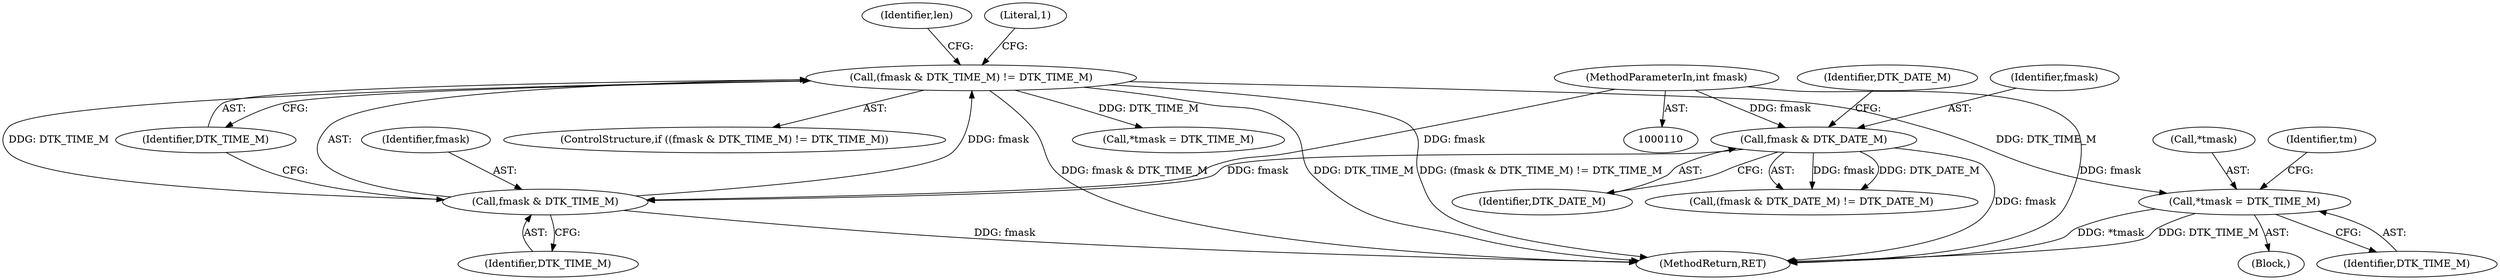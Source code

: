 digraph "0_postgres_4318daecc959886d001a6e79c6ea853e8b1dfb4b_0@pointer" {
"1000324" [label="(Call,*tmask = DTK_TIME_M)"];
"1000313" [label="(Call,(fmask & DTK_TIME_M) != DTK_TIME_M)"];
"1000314" [label="(Call,fmask & DTK_TIME_M)"];
"1000165" [label="(Call,fmask & DTK_DATE_M)"];
"1000113" [label="(MethodParameterIn,int fmask)"];
"1000113" [label="(MethodParameterIn,int fmask)"];
"1000327" [label="(Identifier,DTK_TIME_M)"];
"1000165" [label="(Call,fmask & DTK_DATE_M)"];
"1000317" [label="(Identifier,DTK_TIME_M)"];
"1000372" [label="(Call,*tmask = DTK_TIME_M)"];
"1000330" [label="(Identifier,tm)"];
"1000315" [label="(Identifier,fmask)"];
"1000408" [label="(MethodReturn,RET)"];
"1000164" [label="(Call,(fmask & DTK_DATE_M) != DTK_DATE_M)"];
"1000168" [label="(Identifier,DTK_DATE_M)"];
"1000166" [label="(Identifier,fmask)"];
"1000325" [label="(Call,*tmask)"];
"1000321" [label="(Identifier,len)"];
"1000312" [label="(ControlStructure,if ((fmask & DTK_TIME_M) != DTK_TIME_M))"];
"1000167" [label="(Identifier,DTK_DATE_M)"];
"1000314" [label="(Call,fmask & DTK_TIME_M)"];
"1000324" [label="(Call,*tmask = DTK_TIME_M)"];
"1000323" [label="(Block,)"];
"1000313" [label="(Call,(fmask & DTK_TIME_M) != DTK_TIME_M)"];
"1000407" [label="(Literal,1)"];
"1000316" [label="(Identifier,DTK_TIME_M)"];
"1000324" -> "1000323"  [label="AST: "];
"1000324" -> "1000327"  [label="CFG: "];
"1000325" -> "1000324"  [label="AST: "];
"1000327" -> "1000324"  [label="AST: "];
"1000330" -> "1000324"  [label="CFG: "];
"1000324" -> "1000408"  [label="DDG: *tmask"];
"1000324" -> "1000408"  [label="DDG: DTK_TIME_M"];
"1000313" -> "1000324"  [label="DDG: DTK_TIME_M"];
"1000313" -> "1000312"  [label="AST: "];
"1000313" -> "1000317"  [label="CFG: "];
"1000314" -> "1000313"  [label="AST: "];
"1000317" -> "1000313"  [label="AST: "];
"1000321" -> "1000313"  [label="CFG: "];
"1000407" -> "1000313"  [label="CFG: "];
"1000313" -> "1000408"  [label="DDG: (fmask & DTK_TIME_M) != DTK_TIME_M"];
"1000313" -> "1000408"  [label="DDG: fmask & DTK_TIME_M"];
"1000313" -> "1000408"  [label="DDG: DTK_TIME_M"];
"1000314" -> "1000313"  [label="DDG: fmask"];
"1000314" -> "1000313"  [label="DDG: DTK_TIME_M"];
"1000313" -> "1000372"  [label="DDG: DTK_TIME_M"];
"1000314" -> "1000316"  [label="CFG: "];
"1000315" -> "1000314"  [label="AST: "];
"1000316" -> "1000314"  [label="AST: "];
"1000317" -> "1000314"  [label="CFG: "];
"1000314" -> "1000408"  [label="DDG: fmask"];
"1000165" -> "1000314"  [label="DDG: fmask"];
"1000113" -> "1000314"  [label="DDG: fmask"];
"1000165" -> "1000164"  [label="AST: "];
"1000165" -> "1000167"  [label="CFG: "];
"1000166" -> "1000165"  [label="AST: "];
"1000167" -> "1000165"  [label="AST: "];
"1000168" -> "1000165"  [label="CFG: "];
"1000165" -> "1000408"  [label="DDG: fmask"];
"1000165" -> "1000164"  [label="DDG: fmask"];
"1000165" -> "1000164"  [label="DDG: DTK_DATE_M"];
"1000113" -> "1000165"  [label="DDG: fmask"];
"1000113" -> "1000110"  [label="AST: "];
"1000113" -> "1000408"  [label="DDG: fmask"];
}

